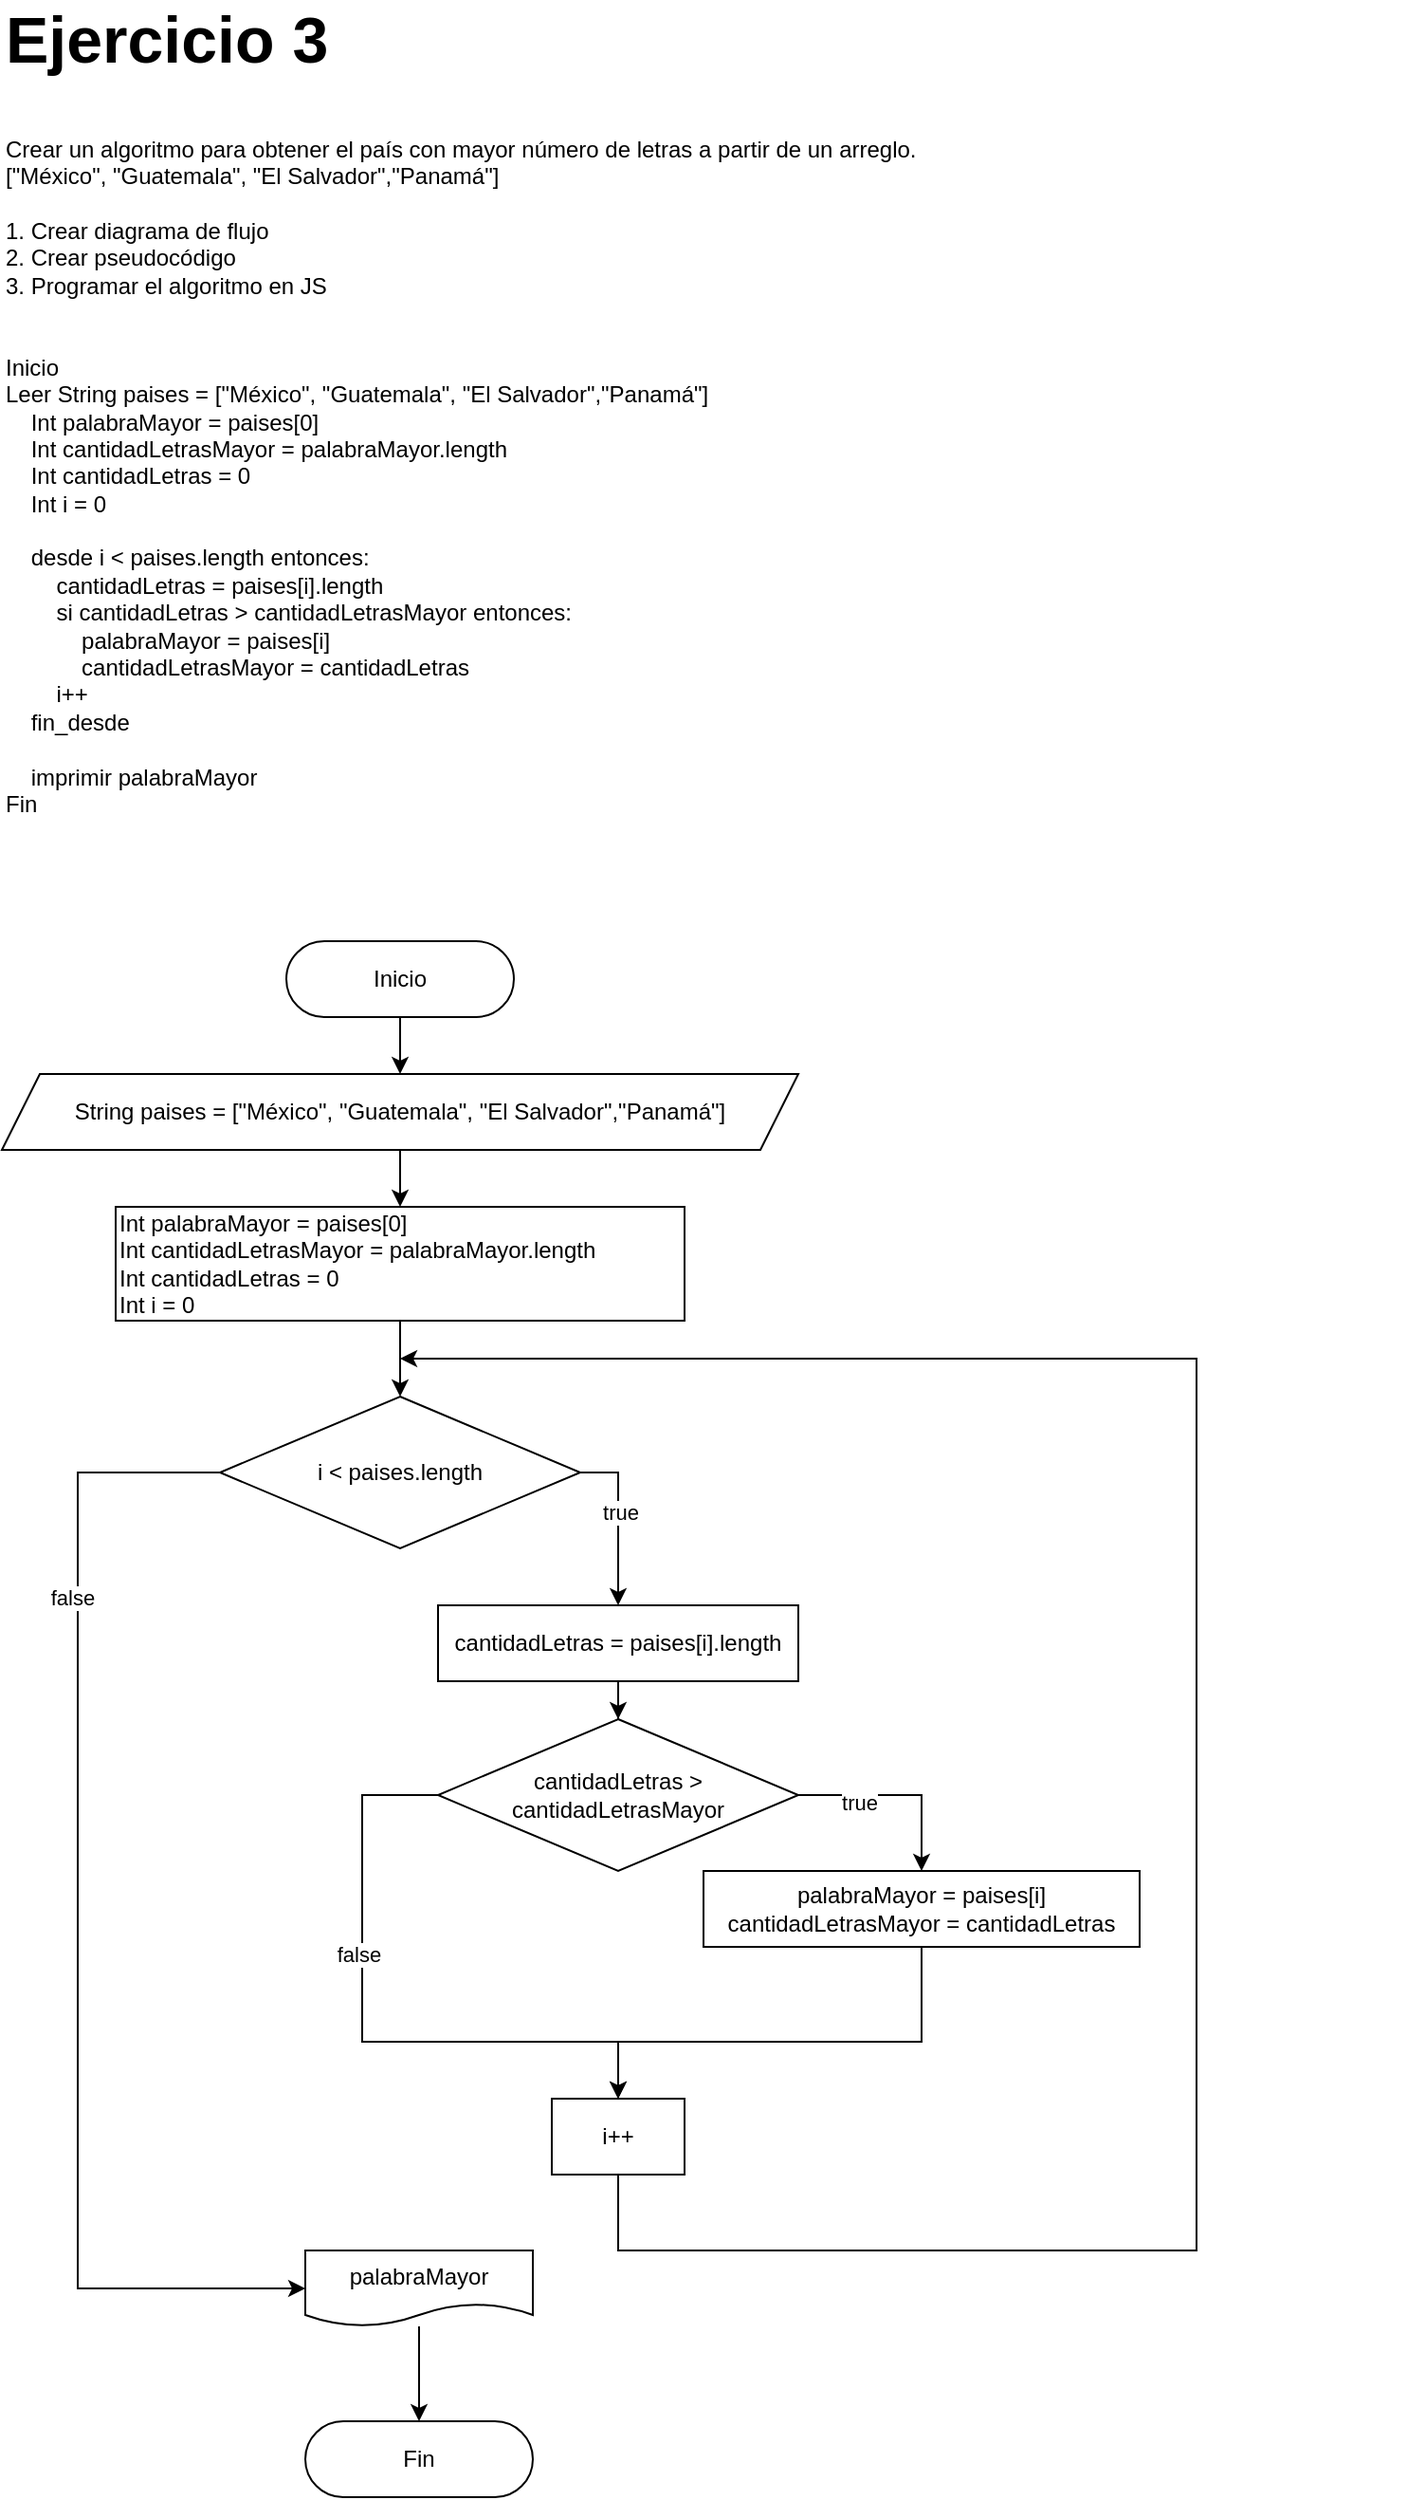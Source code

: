<mxfile version="22.0.4" type="device">
  <diagram id="C5RBs43oDa-KdzZeNtuy" name="Page-1">
    <mxGraphModel dx="1040" dy="614" grid="1" gridSize="10" guides="1" tooltips="1" connect="1" arrows="1" fold="1" page="1" pageScale="1" pageWidth="827" pageHeight="1169" math="0" shadow="0">
      <root>
        <mxCell id="WIyWlLk6GJQsqaUBKTNV-0" />
        <mxCell id="WIyWlLk6GJQsqaUBKTNV-1" parent="WIyWlLk6GJQsqaUBKTNV-0" />
        <mxCell id="TDjgzzHBPnL62QPkVUbp-14" style="edgeStyle=orthogonalEdgeStyle;rounded=0;orthogonalLoop=1;jettySize=auto;html=1;entryX=0.5;entryY=0;entryDx=0;entryDy=0;" edge="1" parent="WIyWlLk6GJQsqaUBKTNV-1" source="TDjgzzHBPnL62QPkVUbp-0" target="TDjgzzHBPnL62QPkVUbp-2">
          <mxGeometry relative="1" as="geometry" />
        </mxCell>
        <mxCell id="TDjgzzHBPnL62QPkVUbp-0" value="Inicio" style="rounded=1;whiteSpace=wrap;html=1;arcSize=50;" vertex="1" parent="WIyWlLk6GJQsqaUBKTNV-1">
          <mxGeometry x="190" y="530" width="120" height="40" as="geometry" />
        </mxCell>
        <mxCell id="TDjgzzHBPnL62QPkVUbp-1" value="Fin" style="rounded=1;whiteSpace=wrap;html=1;arcSize=50;" vertex="1" parent="WIyWlLk6GJQsqaUBKTNV-1">
          <mxGeometry x="200" y="1310" width="120" height="40" as="geometry" />
        </mxCell>
        <mxCell id="TDjgzzHBPnL62QPkVUbp-13" style="edgeStyle=orthogonalEdgeStyle;rounded=0;orthogonalLoop=1;jettySize=auto;html=1;entryX=0.5;entryY=0;entryDx=0;entryDy=0;" edge="1" parent="WIyWlLk6GJQsqaUBKTNV-1" source="TDjgzzHBPnL62QPkVUbp-2" target="TDjgzzHBPnL62QPkVUbp-3">
          <mxGeometry relative="1" as="geometry" />
        </mxCell>
        <mxCell id="TDjgzzHBPnL62QPkVUbp-2" value="String paises =&amp;nbsp;[&quot;México&quot;, &quot;Guatemala&quot;, &quot;El Salvador&quot;,&quot;Panamá&quot;]" style="shape=parallelogram;perimeter=parallelogramPerimeter;whiteSpace=wrap;html=1;fixedSize=1;" vertex="1" parent="WIyWlLk6GJQsqaUBKTNV-1">
          <mxGeometry x="40" y="600" width="420" height="40" as="geometry" />
        </mxCell>
        <mxCell id="TDjgzzHBPnL62QPkVUbp-12" style="edgeStyle=orthogonalEdgeStyle;rounded=0;orthogonalLoop=1;jettySize=auto;html=1;entryX=0.5;entryY=0;entryDx=0;entryDy=0;" edge="1" parent="WIyWlLk6GJQsqaUBKTNV-1" source="TDjgzzHBPnL62QPkVUbp-3" target="TDjgzzHBPnL62QPkVUbp-4">
          <mxGeometry relative="1" as="geometry" />
        </mxCell>
        <mxCell id="TDjgzzHBPnL62QPkVUbp-3" value="&lt;div&gt;Int palabraMayor = paises[0]&lt;/div&gt;&lt;div&gt;Int cantidadLetrasMayor = palabraMayor.length&lt;span style=&quot;&quot;&gt;&lt;/span&gt;&lt;/div&gt;&lt;div&gt;&lt;span style=&quot;&quot;&gt;Int cantidadLetras = 0&lt;/span&gt;&lt;/div&gt;&lt;div&gt;&lt;span style=&quot;&quot;&gt;Int i = 0&lt;/span&gt;&lt;/div&gt;" style="rounded=0;whiteSpace=wrap;html=1;align=left;" vertex="1" parent="WIyWlLk6GJQsqaUBKTNV-1">
          <mxGeometry x="100" y="670" width="300" height="60" as="geometry" />
        </mxCell>
        <mxCell id="TDjgzzHBPnL62QPkVUbp-11" style="edgeStyle=orthogonalEdgeStyle;rounded=0;orthogonalLoop=1;jettySize=auto;html=1;entryX=0.5;entryY=0;entryDx=0;entryDy=0;" edge="1" parent="WIyWlLk6GJQsqaUBKTNV-1" source="TDjgzzHBPnL62QPkVUbp-4" target="TDjgzzHBPnL62QPkVUbp-5">
          <mxGeometry relative="1" as="geometry">
            <Array as="points">
              <mxPoint x="365" y="810" />
            </Array>
          </mxGeometry>
        </mxCell>
        <mxCell id="TDjgzzHBPnL62QPkVUbp-23" value="true" style="edgeLabel;html=1;align=center;verticalAlign=middle;resizable=0;points=[];" vertex="1" connectable="0" parent="TDjgzzHBPnL62QPkVUbp-11">
          <mxGeometry x="-0.102" y="1" relative="1" as="geometry">
            <mxPoint as="offset" />
          </mxGeometry>
        </mxCell>
        <mxCell id="TDjgzzHBPnL62QPkVUbp-19" style="edgeStyle=orthogonalEdgeStyle;rounded=0;orthogonalLoop=1;jettySize=auto;html=1;entryX=0;entryY=0.5;entryDx=0;entryDy=0;" edge="1" parent="WIyWlLk6GJQsqaUBKTNV-1" source="TDjgzzHBPnL62QPkVUbp-4" target="TDjgzzHBPnL62QPkVUbp-18">
          <mxGeometry relative="1" as="geometry">
            <Array as="points">
              <mxPoint x="80" y="810" />
              <mxPoint x="80" y="1240" />
            </Array>
          </mxGeometry>
        </mxCell>
        <mxCell id="TDjgzzHBPnL62QPkVUbp-24" value="false" style="edgeLabel;html=1;align=center;verticalAlign=middle;resizable=0;points=[];" vertex="1" connectable="0" parent="TDjgzzHBPnL62QPkVUbp-19">
          <mxGeometry x="-0.551" y="-3" relative="1" as="geometry">
            <mxPoint as="offset" />
          </mxGeometry>
        </mxCell>
        <mxCell id="TDjgzzHBPnL62QPkVUbp-4" value="i &amp;lt; paises.length" style="rhombus;whiteSpace=wrap;html=1;" vertex="1" parent="WIyWlLk6GJQsqaUBKTNV-1">
          <mxGeometry x="155" y="770" width="190" height="80" as="geometry" />
        </mxCell>
        <mxCell id="TDjgzzHBPnL62QPkVUbp-10" style="edgeStyle=orthogonalEdgeStyle;rounded=0;orthogonalLoop=1;jettySize=auto;html=1;entryX=0.5;entryY=0;entryDx=0;entryDy=0;" edge="1" parent="WIyWlLk6GJQsqaUBKTNV-1" source="TDjgzzHBPnL62QPkVUbp-5" target="TDjgzzHBPnL62QPkVUbp-6">
          <mxGeometry relative="1" as="geometry" />
        </mxCell>
        <mxCell id="TDjgzzHBPnL62QPkVUbp-5" value="cantidadLetras = paises[i].length" style="rounded=0;whiteSpace=wrap;html=1;align=center;" vertex="1" parent="WIyWlLk6GJQsqaUBKTNV-1">
          <mxGeometry x="270" y="880" width="190" height="40" as="geometry" />
        </mxCell>
        <mxCell id="TDjgzzHBPnL62QPkVUbp-9" style="edgeStyle=orthogonalEdgeStyle;rounded=0;orthogonalLoop=1;jettySize=auto;html=1;entryX=0.5;entryY=0;entryDx=0;entryDy=0;" edge="1" parent="WIyWlLk6GJQsqaUBKTNV-1" source="TDjgzzHBPnL62QPkVUbp-6" target="TDjgzzHBPnL62QPkVUbp-8">
          <mxGeometry relative="1" as="geometry">
            <Array as="points">
              <mxPoint x="525" y="980" />
            </Array>
          </mxGeometry>
        </mxCell>
        <mxCell id="TDjgzzHBPnL62QPkVUbp-21" value="true" style="edgeLabel;html=1;align=center;verticalAlign=middle;resizable=0;points=[];" vertex="1" connectable="0" parent="TDjgzzHBPnL62QPkVUbp-9">
          <mxGeometry x="-0.394" y="-4" relative="1" as="geometry">
            <mxPoint as="offset" />
          </mxGeometry>
        </mxCell>
        <mxCell id="TDjgzzHBPnL62QPkVUbp-17" style="edgeStyle=orthogonalEdgeStyle;rounded=0;orthogonalLoop=1;jettySize=auto;html=1;entryX=0.5;entryY=0;entryDx=0;entryDy=0;" edge="1" parent="WIyWlLk6GJQsqaUBKTNV-1" source="TDjgzzHBPnL62QPkVUbp-6" target="TDjgzzHBPnL62QPkVUbp-15">
          <mxGeometry relative="1" as="geometry">
            <Array as="points">
              <mxPoint x="230" y="980" />
              <mxPoint x="230" y="1110" />
              <mxPoint x="365" y="1110" />
            </Array>
          </mxGeometry>
        </mxCell>
        <mxCell id="TDjgzzHBPnL62QPkVUbp-22" value="false" style="edgeLabel;html=1;align=center;verticalAlign=middle;resizable=0;points=[];" vertex="1" connectable="0" parent="TDjgzzHBPnL62QPkVUbp-17">
          <mxGeometry x="-0.264" y="-2" relative="1" as="geometry">
            <mxPoint as="offset" />
          </mxGeometry>
        </mxCell>
        <mxCell id="TDjgzzHBPnL62QPkVUbp-6" value="cantidadLetras &amp;gt; cantidadLetrasMayor" style="rhombus;whiteSpace=wrap;html=1;" vertex="1" parent="WIyWlLk6GJQsqaUBKTNV-1">
          <mxGeometry x="270" y="940" width="190" height="80" as="geometry" />
        </mxCell>
        <mxCell id="TDjgzzHBPnL62QPkVUbp-16" style="edgeStyle=orthogonalEdgeStyle;rounded=0;orthogonalLoop=1;jettySize=auto;html=1;entryX=0.5;entryY=0;entryDx=0;entryDy=0;" edge="1" parent="WIyWlLk6GJQsqaUBKTNV-1" source="TDjgzzHBPnL62QPkVUbp-8" target="TDjgzzHBPnL62QPkVUbp-15">
          <mxGeometry relative="1" as="geometry">
            <Array as="points">
              <mxPoint x="525" y="1110" />
              <mxPoint x="365" y="1110" />
            </Array>
          </mxGeometry>
        </mxCell>
        <mxCell id="TDjgzzHBPnL62QPkVUbp-8" value="&lt;div&gt;palabraMayor = paises[i]&lt;/div&gt;&lt;div&gt;cantidadLetrasMayor = cantidadLetras&lt;span style=&quot;&quot;&gt;&lt;/span&gt;&lt;/div&gt;" style="rounded=0;whiteSpace=wrap;html=1;align=center;" vertex="1" parent="WIyWlLk6GJQsqaUBKTNV-1">
          <mxGeometry x="410" y="1020" width="230" height="40" as="geometry" />
        </mxCell>
        <mxCell id="TDjgzzHBPnL62QPkVUbp-20" style="edgeStyle=orthogonalEdgeStyle;rounded=0;orthogonalLoop=1;jettySize=auto;html=1;" edge="1" parent="WIyWlLk6GJQsqaUBKTNV-1" source="TDjgzzHBPnL62QPkVUbp-15">
          <mxGeometry relative="1" as="geometry">
            <mxPoint x="250" y="750" as="targetPoint" />
            <Array as="points">
              <mxPoint x="365" y="1220" />
              <mxPoint x="670" y="1220" />
              <mxPoint x="670" y="750" />
            </Array>
          </mxGeometry>
        </mxCell>
        <mxCell id="TDjgzzHBPnL62QPkVUbp-15" value="&lt;div&gt;i++&lt;/div&gt;" style="rounded=0;whiteSpace=wrap;html=1;align=center;" vertex="1" parent="WIyWlLk6GJQsqaUBKTNV-1">
          <mxGeometry x="330" y="1140" width="70" height="40" as="geometry" />
        </mxCell>
        <mxCell id="TDjgzzHBPnL62QPkVUbp-25" style="edgeStyle=orthogonalEdgeStyle;rounded=0;orthogonalLoop=1;jettySize=auto;html=1;entryX=0.5;entryY=0;entryDx=0;entryDy=0;" edge="1" parent="WIyWlLk6GJQsqaUBKTNV-1" source="TDjgzzHBPnL62QPkVUbp-18" target="TDjgzzHBPnL62QPkVUbp-1">
          <mxGeometry relative="1" as="geometry" />
        </mxCell>
        <mxCell id="TDjgzzHBPnL62QPkVUbp-18" value="palabraMayor" style="shape=document;whiteSpace=wrap;html=1;boundedLbl=1;" vertex="1" parent="WIyWlLk6GJQsqaUBKTNV-1">
          <mxGeometry x="200" y="1220" width="120" height="40" as="geometry" />
        </mxCell>
        <mxCell id="TDjgzzHBPnL62QPkVUbp-26" value="&lt;div&gt;Crear un algoritmo para obtener el país con mayor número de letras a partir de un arreglo.&lt;/div&gt;&lt;div&gt;[&quot;México&quot;, &quot;Guatemala&quot;, &quot;El Salvador&quot;,&quot;Panamá&quot;]&lt;/div&gt;&lt;div&gt;&lt;br&gt;&lt;/div&gt;&lt;div&gt;1. Crear diagrama de flujo&lt;/div&gt;&lt;div&gt;2. Crear pseudocódigo&lt;/div&gt;&lt;div&gt;3. Programar el algoritmo en JS&lt;/div&gt;&lt;div&gt;&lt;br&gt;&lt;/div&gt;&lt;div&gt;&lt;br&gt;&lt;/div&gt;&lt;div&gt;Inicio&lt;/div&gt;&lt;div&gt;Leer String paises = [&quot;México&quot;, &quot;Guatemala&quot;, &quot;El Salvador&quot;,&quot;Panamá&quot;]&lt;span style=&quot;&quot;&gt;&lt;/span&gt;&lt;/div&gt;&lt;div&gt;&lt;span style=&quot;&quot;&gt;&lt;span style=&quot;&quot;&gt;&lt;span style=&quot;white-space: pre;&quot;&gt;&amp;nbsp;&amp;nbsp;&amp;nbsp;&amp;nbsp;&lt;/span&gt;&lt;/span&gt;Int palabraMayor = paises[0]&lt;/span&gt;&lt;/div&gt;&lt;div&gt;&lt;span style=&quot;&quot;&gt;&lt;span style=&quot;&quot;&gt;&lt;span style=&quot;white-space: pre;&quot;&gt;&amp;nbsp;&amp;nbsp;&amp;nbsp;&amp;nbsp;&lt;/span&gt;&lt;/span&gt;Int cantidadLetrasMayor = palabraMayor.length&lt;/span&gt;&lt;/div&gt;&lt;div&gt;&lt;span style=&quot;&quot;&gt;&lt;span style=&quot;&quot;&gt;&lt;span style=&quot;white-space: pre;&quot;&gt;&amp;nbsp;&amp;nbsp;&amp;nbsp;&amp;nbsp;&lt;/span&gt;&lt;/span&gt;Int cantidadLetras = 0&lt;/span&gt;&lt;/div&gt;&lt;div&gt;&lt;span style=&quot;&quot;&gt;&lt;span style=&quot;&quot;&gt;&lt;span style=&quot;white-space: pre;&quot;&gt;&amp;nbsp;&amp;nbsp;&amp;nbsp;&amp;nbsp;&lt;/span&gt;&lt;/span&gt;Int i = 0&lt;/span&gt;&lt;/div&gt;&lt;div&gt;&lt;br&gt;&lt;/div&gt;&lt;div&gt;&lt;span style=&quot;&quot;&gt;&lt;span style=&quot;&quot;&gt;&lt;span style=&quot;white-space: pre;&quot;&gt;&amp;nbsp;&amp;nbsp;&amp;nbsp;&amp;nbsp;&lt;/span&gt;&lt;/span&gt;desde i &amp;lt; paises.length entonces:&lt;/span&gt;&lt;/div&gt;&lt;div&gt;&lt;span style=&quot;&quot;&gt;&lt;span style=&quot;&quot;&gt;&lt;span style=&quot;white-space: pre;&quot;&gt;&amp;nbsp;&amp;nbsp;&amp;nbsp;&amp;nbsp;&lt;/span&gt;&lt;span style=&quot;white-space: pre;&quot;&gt;&amp;nbsp;&amp;nbsp;&amp;nbsp;&amp;nbsp;&lt;/span&gt;&lt;/span&gt;cantidadLetras = paises[i].length&lt;/span&gt;&lt;/div&gt;&lt;div&gt;&lt;span style=&quot;&quot;&gt;&lt;span style=&quot;&quot;&gt;&lt;span style=&quot;white-space: pre;&quot;&gt;&amp;nbsp;&amp;nbsp;&amp;nbsp;&amp;nbsp;&lt;/span&gt;&lt;span style=&quot;white-space: pre;&quot;&gt;&amp;nbsp;&amp;nbsp;&amp;nbsp;&amp;nbsp;&lt;/span&gt;&lt;/span&gt;si cantidadLetras &amp;gt; cantidadLetrasMayor entonces:&lt;/span&gt;&lt;/div&gt;&lt;div&gt;&lt;span style=&quot;&quot;&gt;&lt;span style=&quot;&quot;&gt;&lt;span style=&quot;white-space: pre;&quot;&gt;&amp;nbsp;&amp;nbsp;&amp;nbsp;&amp;nbsp;&lt;/span&gt;&lt;span style=&quot;white-space: pre;&quot;&gt;&amp;nbsp;&amp;nbsp;&amp;nbsp;&amp;nbsp;&lt;/span&gt;&lt;span style=&quot;white-space: pre;&quot;&gt;&amp;nbsp;&amp;nbsp;&amp;nbsp;&amp;nbsp;&lt;/span&gt;&lt;/span&gt;palabraMayor = paises[i]&lt;/span&gt;&lt;/div&gt;&lt;div&gt;&lt;span style=&quot;&quot;&gt;&lt;span style=&quot;&quot;&gt;&lt;span style=&quot;white-space: pre;&quot;&gt;&amp;nbsp;&amp;nbsp;&amp;nbsp;&amp;nbsp;&lt;/span&gt;&lt;span style=&quot;white-space: pre;&quot;&gt;&amp;nbsp;&amp;nbsp;&amp;nbsp;&amp;nbsp;&lt;/span&gt;&lt;span style=&quot;white-space: pre;&quot;&gt;&amp;nbsp;&amp;nbsp;&amp;nbsp;&amp;nbsp;&lt;/span&gt;&lt;/span&gt;cantidadLetrasMayor = cantidadLetras&lt;/span&gt;&lt;/div&gt;&lt;div&gt;&lt;span style=&quot;&quot;&gt;&lt;span style=&quot;&quot;&gt;&lt;span style=&quot;white-space: pre;&quot;&gt;&amp;nbsp;&amp;nbsp;&amp;nbsp;&amp;nbsp;&lt;/span&gt;&lt;span style=&quot;white-space: pre;&quot;&gt;&amp;nbsp;&amp;nbsp;&amp;nbsp;&amp;nbsp;&lt;/span&gt;&lt;/span&gt;i++&lt;/span&gt;&lt;/div&gt;&lt;div&gt;&lt;span style=&quot;&quot;&gt;&lt;span style=&quot;&quot;&gt;&lt;span style=&quot;white-space: pre;&quot;&gt;&amp;nbsp;&amp;nbsp;&amp;nbsp;&amp;nbsp;&lt;/span&gt;&lt;/span&gt;fin_desde&lt;/span&gt;&lt;/div&gt;&lt;div&gt;&lt;br&gt;&lt;/div&gt;&lt;div&gt;&lt;span style=&quot;&quot;&gt;&lt;span style=&quot;&quot;&gt;&lt;span style=&quot;white-space: pre;&quot;&gt;&amp;nbsp;&amp;nbsp;&amp;nbsp;&amp;nbsp;&lt;/span&gt;&lt;/span&gt;imprimir palabraMayor&lt;/span&gt;&lt;/div&gt;&lt;div&gt;Fin&lt;/div&gt;" style="text;strokeColor=none;align=left;fillColor=none;html=1;verticalAlign=middle;whiteSpace=wrap;rounded=0;" vertex="1" parent="WIyWlLk6GJQsqaUBKTNV-1">
          <mxGeometry x="40" y="85" width="740" height="400" as="geometry" />
        </mxCell>
        <mxCell id="TDjgzzHBPnL62QPkVUbp-27" value="&lt;b style=&quot;font-size: 34px;&quot;&gt;&lt;font style=&quot;font-size: 34px;&quot;&gt;Ejercicio 3&lt;/font&gt;&lt;/b&gt;" style="text;strokeColor=none;align=left;fillColor=none;html=1;verticalAlign=middle;whiteSpace=wrap;rounded=0;fontSize=34;" vertex="1" parent="WIyWlLk6GJQsqaUBKTNV-1">
          <mxGeometry x="40" y="40" width="200" height="30" as="geometry" />
        </mxCell>
      </root>
    </mxGraphModel>
  </diagram>
</mxfile>
